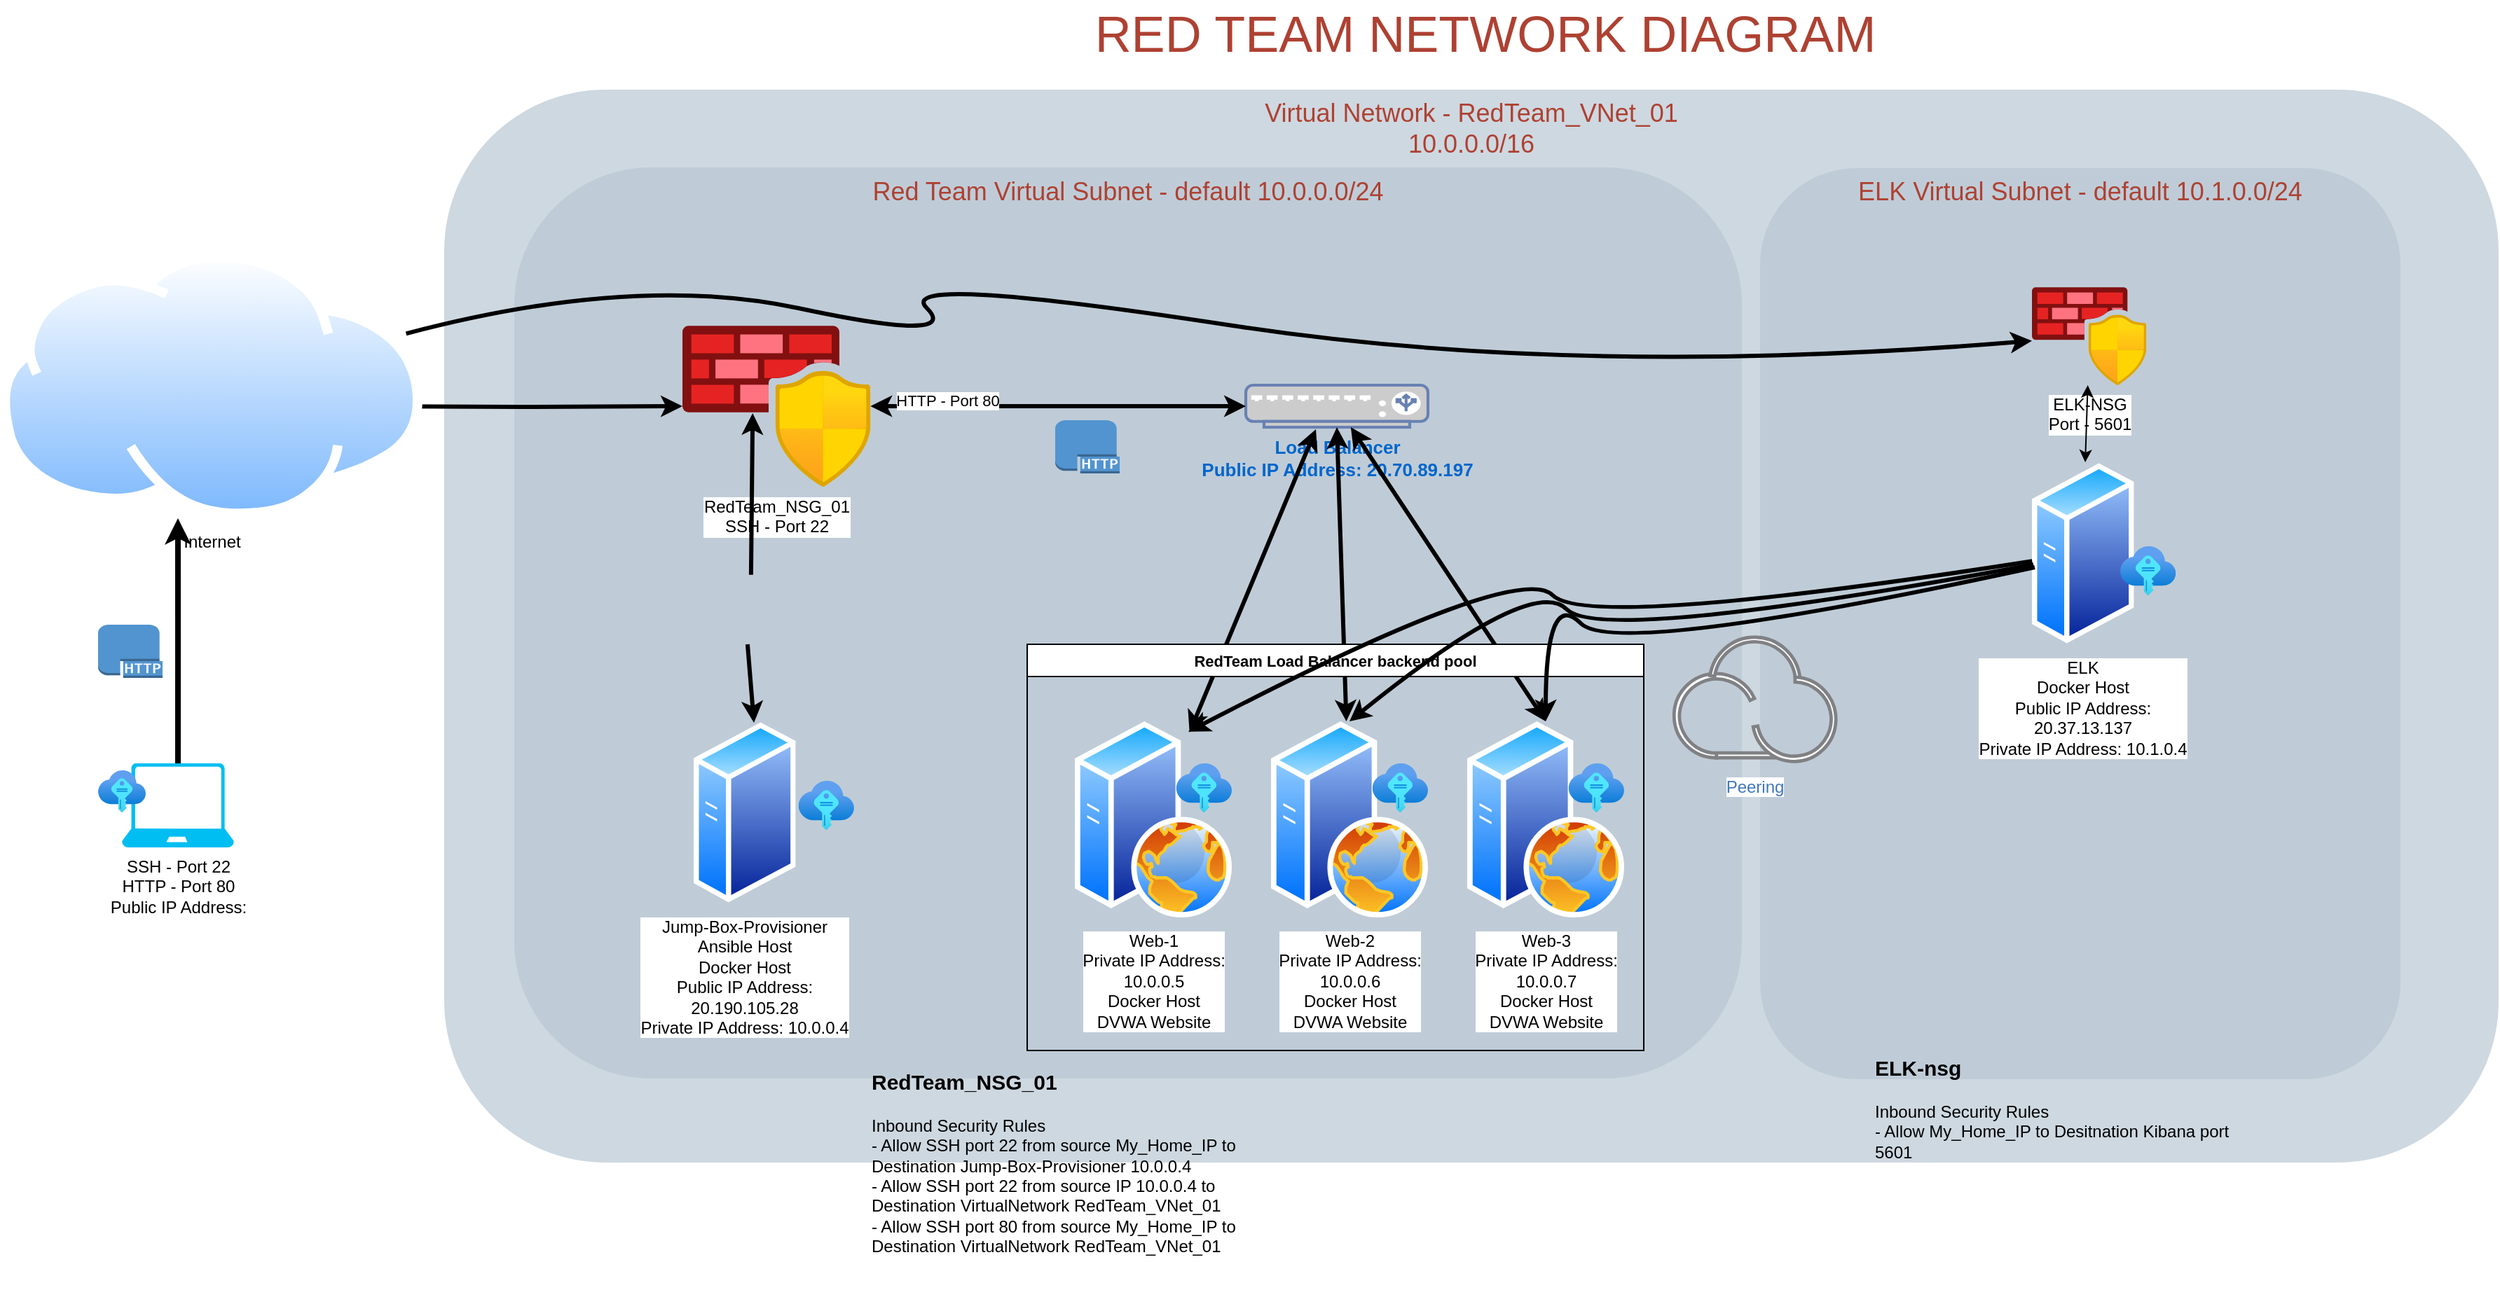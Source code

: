 <mxfile version="16.6.5" type="device" pages="2"><diagram id="a45cf8ec-cd66-6f27-3ac3-be6e809c9e4a" name="Page-1"><mxGraphModel dx="786" dy="1119" grid="1" gridSize="10" guides="1" tooltips="1" connect="1" arrows="1" fold="1" page="1" pageScale="1" pageWidth="827" pageHeight="1169" background="none" math="0" shadow="0"><root><mxCell id="0"/><mxCell id="1" parent="0"/><mxCell id="4" value="&lt;div&gt;Virtual Network - RedTeam_VNet_01&lt;/div&gt;&lt;div&gt;10.0.0.0/16&lt;br&gt;&lt;/div&gt;" style="rounded=1;whiteSpace=wrap;html=1;shadow=0;strokeColor=none;fillColor=#BAC8D3;gradientColor=none;fontSize=18;fontColor=#AE4132;verticalAlign=top;opacity=70;fontStyle=0;strokeWidth=3;" parent="1" vertex="1"><mxGeometry x="384" y="94" width="1466" height="766" as="geometry"/></mxCell><mxCell id="10" value="Red Team Virtual Subnet - default 10.0.0.0/24" style="rounded=1;whiteSpace=wrap;html=1;shadow=0;strokeColor=none;fillColor=#BAC8D3;gradientColor=none;fontSize=18;fontColor=#AE4132;verticalAlign=top;opacity=70;fontStyle=0;strokeWidth=3;" parent="1" vertex="1"><mxGeometry x="434" y="149.5" width="876" height="650.5" as="geometry"/></mxCell><mxCell id="168" value="RED TEAM NETWORK DIAGRAM" style="text;html=1;strokeColor=none;fillColor=none;align=center;verticalAlign=middle;whiteSpace=wrap;overflow=hidden;shadow=0;fontSize=36;fontColor=#AE4132;fontStyle=0" parent="1" vertex="1"><mxGeometry x="437" y="30" width="1380" height="45" as="geometry"/></mxCell><mxCell id="171" style="edgeStyle=orthogonalEdgeStyle;rounded=0;jumpStyle=none;html=1;exitX=0;exitY=0.5;entryX=0;entryY=0.5;shadow=0;labelBackgroundColor=none;startArrow=none;startFill=0;endArrow=classic;endFill=1;endSize=6;jettySize=auto;orthogonalLoop=1;strokeColor=#23445D;strokeWidth=2;fillColor=#F08705;fontFamily=Helvetica;fontSize=14;fontColor=#F08705;align=left;fontStyle=0" parent="1" source="168" target="168" edge="1"><mxGeometry relative="1" as="geometry"/></mxCell><mxCell id="uj2V_BBsMOTxBSL6JNLR-174" value="&lt;div&gt;Web-1&lt;/div&gt;&lt;div&gt;Private IP Address: &lt;br&gt;&lt;/div&gt;&lt;div&gt;10.0.0.5&lt;/div&gt;&lt;div&gt;Docker Host&lt;/div&gt;&lt;div&gt;DVWA Website&lt;br&gt;&lt;/div&gt;" style="aspect=fixed;perimeter=ellipsePerimeter;html=1;align=center;shadow=0;dashed=0;spacingTop=3;image;image=img/lib/active_directory/web_server.svg;" parent="1" vertex="1"><mxGeometry x="834" y="545" width="112" height="140" as="geometry"/></mxCell><mxCell id="uj2V_BBsMOTxBSL6JNLR-218" style="edgeStyle=orthogonalEdgeStyle;rounded=0;orthogonalLoop=1;jettySize=auto;html=1;exitX=1;exitY=0.5;exitDx=0;exitDy=0;strokeWidth=3;" parent="1" target="uj2V_BBsMOTxBSL6JNLR-183" edge="1"><mxGeometry relative="1" as="geometry"><mxPoint x="320.97" y="320" as="sourcePoint"/></mxGeometry></mxCell><mxCell id="uj2V_BBsMOTxBSL6JNLR-176" value="&lt;div&gt;Internet&lt;/div&gt;&lt;div&gt;&lt;br&gt;&lt;/div&gt;" style="aspect=fixed;perimeter=ellipsePerimeter;html=1;align=center;shadow=0;dashed=0;spacingTop=3;image;image=img/lib/active_directory/internet_cloud.svg;" parent="1" vertex="1"><mxGeometry x="67" y="210" width="301.59" height="190" as="geometry"/></mxCell><mxCell id="uj2V_BBsMOTxBSL6JNLR-179" value="&lt;div&gt;Web-2&lt;/div&gt;&lt;div&gt;Private IP Address: &lt;br&gt;&lt;/div&gt;&lt;div&gt;10.0.0.6&lt;br&gt;Docker Host&lt;/div&gt;&lt;div&gt;DVWA Website&lt;br&gt;&lt;/div&gt;" style="aspect=fixed;perimeter=ellipsePerimeter;html=1;align=center;shadow=0;dashed=0;spacingTop=3;image;image=img/lib/active_directory/web_server.svg;" parent="1" vertex="1"><mxGeometry x="974" y="545" width="112" height="140" as="geometry"/></mxCell><mxCell id="uj2V_BBsMOTxBSL6JNLR-180" value="&lt;div&gt;Web-3&lt;/div&gt;&lt;div&gt;Private IP Address: &lt;br&gt;&lt;/div&gt;&lt;div&gt;10.0.0.7&lt;/div&gt;&lt;div&gt;Docker Host&lt;/div&gt;&lt;div&gt;DVWA Website&lt;br&gt;&lt;/div&gt;" style="aspect=fixed;perimeter=ellipsePerimeter;html=1;align=center;shadow=0;dashed=0;spacingTop=3;image;image=img/lib/active_directory/web_server.svg;" parent="1" vertex="1"><mxGeometry x="1114" y="545" width="112" height="140" as="geometry"/></mxCell><mxCell id="uj2V_BBsMOTxBSL6JNLR-182" value="&lt;div style=&quot;font-size: 13px&quot;&gt;&lt;font style=&quot;font-size: 13px&quot;&gt;&lt;b&gt;Load Balancer&lt;/b&gt;&lt;/font&gt;&lt;/div&gt;&lt;div style=&quot;font-size: 13px&quot;&gt;&lt;font style=&quot;font-size: 13px&quot;&gt;&lt;b&gt;Public IP Address: 20.70.89.197&lt;/b&gt;&lt;/font&gt;&lt;/div&gt;" style="fontColor=#0066CC;verticalAlign=top;verticalLabelPosition=bottom;labelPosition=center;align=center;html=1;outlineConnect=0;fillColor=#CCCCCC;strokeColor=#6881B3;gradientColor=none;gradientDirection=north;strokeWidth=2;shape=mxgraph.networks.load_balancer;" parent="1" vertex="1"><mxGeometry x="956" y="305" width="130" height="30" as="geometry"/></mxCell><mxCell id="uj2V_BBsMOTxBSL6JNLR-183" value="&lt;div&gt;RedTeam_NSG_01&lt;/div&gt;&lt;div&gt;SSH - Port 22&lt;br&gt;&lt;/div&gt;" style="aspect=fixed;html=1;points=[];align=center;image;fontSize=12;image=img/lib/azure2/networking/Azure_Firewall_Manager.svg;" parent="1" vertex="1"><mxGeometry x="554" y="262.5" width="134.17" height="115" as="geometry"/></mxCell><mxCell id="uj2V_BBsMOTxBSL6JNLR-216" style="edgeStyle=orthogonalEdgeStyle;rounded=0;orthogonalLoop=1;jettySize=auto;html=1;exitX=0.5;exitY=0;exitDx=0;exitDy=0;exitPerimeter=0;entryX=0.5;entryY=1;entryDx=0;entryDy=0;strokeWidth=4;" parent="1" source="uj2V_BBsMOTxBSL6JNLR-184" edge="1"><mxGeometry relative="1" as="geometry"><mxPoint x="193.985" y="400" as="targetPoint"/></mxGeometry></mxCell><mxCell id="uj2V_BBsMOTxBSL6JNLR-184" value="&lt;div&gt;SSH - Port 22&lt;/div&gt;&lt;div&gt;HTTP - Port 80&lt;/div&gt;&lt;div&gt;Public IP Address: &lt;br&gt;&lt;/div&gt;" style="verticalLabelPosition=bottom;html=1;verticalAlign=top;align=center;strokeColor=none;fillColor=#00BEF2;shape=mxgraph.azure.laptop;pointerEvents=1;" parent="1" vertex="1"><mxGeometry x="153.99" y="575" width="80" height="60" as="geometry"/></mxCell><mxCell id="uj2V_BBsMOTxBSL6JNLR-197" value="" style="aspect=fixed;html=1;points=[];align=center;image;fontSize=12;image=img/lib/azure2/other/SSH_Keys.svg;" parent="1" vertex="1"><mxGeometry x="137" y="580" width="34" height="30" as="geometry"/></mxCell><mxCell id="uj2V_BBsMOTxBSL6JNLR-198" value="Jump-Box-Provisioner&lt;br&gt;&lt;div&gt;Ansible Host&lt;/div&gt;&lt;div&gt;Docker Host&lt;br&gt;&lt;/div&gt;&lt;div&gt;Public IP Address: &lt;br&gt;&lt;div class=&quot;fxc-gc-cell fxc-gc-columncell_4_7&quot; id=&quot;fxc-gc-cell-content_4_7&quot;&gt;&lt;div class=&quot;fxc-gc-text&quot;&gt;20.190.105.28&lt;/div&gt;&lt;/div&gt;&lt;/div&gt;&lt;div&gt;Private IP Address: 10.0.0.4&lt;br&gt;&lt;/div&gt;" style="aspect=fixed;perimeter=ellipsePerimeter;html=1;align=center;shadow=0;dashed=0;spacingTop=3;image;image=img/lib/active_directory/generic_server.svg;" parent="1" vertex="1"><mxGeometry x="562" y="545" width="72.8" height="130" as="geometry"/></mxCell><mxCell id="uj2V_BBsMOTxBSL6JNLR-199" value="" style="endArrow=classic;startArrow=classic;html=1;rounded=0;strokeWidth=3;" parent="1" source="uj2V_BBsMOTxBSL6JNLR-174" edge="1"><mxGeometry width="50" height="50" relative="1" as="geometry"><mxPoint x="956" y="386.5" as="sourcePoint"/><mxPoint x="1006" y="336.5" as="targetPoint"/></mxGeometry></mxCell><mxCell id="uj2V_BBsMOTxBSL6JNLR-202" value="" style="endArrow=classic;startArrow=classic;html=1;rounded=0;entryX=0.5;entryY=1;entryDx=0;entryDy=0;entryPerimeter=0;strokeWidth=3;" parent="1" source="uj2V_BBsMOTxBSL6JNLR-179" target="uj2V_BBsMOTxBSL6JNLR-182" edge="1"><mxGeometry width="50" height="50" relative="1" as="geometry"><mxPoint x="925.898" y="562.935" as="sourcePoint"/><mxPoint x="1016" y="346.5" as="targetPoint"/></mxGeometry></mxCell><mxCell id="uj2V_BBsMOTxBSL6JNLR-203" value="" style="endArrow=classic;startArrow=classic;html=1;rounded=0;exitX=0.5;exitY=0;exitDx=0;exitDy=0;strokeWidth=3;" parent="1" source="uj2V_BBsMOTxBSL6JNLR-180" target="uj2V_BBsMOTxBSL6JNLR-182" edge="1"><mxGeometry width="50" height="50" relative="1" as="geometry"><mxPoint x="935.898" y="572.935" as="sourcePoint"/><mxPoint x="1026" y="345" as="targetPoint"/></mxGeometry></mxCell><mxCell id="uj2V_BBsMOTxBSL6JNLR-204" value="" style="endArrow=classic;startArrow=classic;html=1;rounded=0;exitX=0;exitY=0.5;exitDx=0;exitDy=0;exitPerimeter=0;strokeWidth=3;" parent="1" source="uj2V_BBsMOTxBSL6JNLR-182" target="uj2V_BBsMOTxBSL6JNLR-183" edge="1"><mxGeometry width="50" height="50" relative="1" as="geometry"><mxPoint x="694" y="625" as="sourcePoint"/><mxPoint x="744" y="575" as="targetPoint"/><Array as="points"/></mxGeometry></mxCell><mxCell id="uj2V_BBsMOTxBSL6JNLR-213" value="HTTP - Port 80" style="edgeLabel;html=1;align=center;verticalAlign=middle;resizable=0;points=[];" parent="uj2V_BBsMOTxBSL6JNLR-204" vertex="1" connectable="0"><mxGeometry x="0.591" y="-4" relative="1" as="geometry"><mxPoint as="offset"/></mxGeometry></mxCell><mxCell id="uj2V_BBsMOTxBSL6JNLR-205" value="" style="endArrow=classic;startArrow=none;html=1;rounded=0;exitX=0.591;exitY=0.008;exitDx=0;exitDy=0;exitPerimeter=0;strokeWidth=3;" parent="1" source="oxg29d08rcyRlMw4THR9-174" edge="1"><mxGeometry width="50" height="50" relative="1" as="geometry"><mxPoint x="513.998" y="541.435" as="sourcePoint"/><mxPoint x="604.1" y="325" as="targetPoint"/></mxGeometry></mxCell><mxCell id="uj2V_BBsMOTxBSL6JNLR-209" value="" style="aspect=fixed;html=1;points=[];align=center;image;fontSize=12;image=img/lib/azure2/other/SSH_Keys.svg;" parent="1" vertex="1"><mxGeometry x="906.33" y="575" width="39.67" height="35" as="geometry"/></mxCell><mxCell id="uj2V_BBsMOTxBSL6JNLR-210" value="" style="aspect=fixed;html=1;points=[];align=center;image;fontSize=12;image=img/lib/azure2/other/SSH_Keys.svg;" parent="1" vertex="1"><mxGeometry x="1046.33" y="575" width="39.67" height="35" as="geometry"/></mxCell><mxCell id="uj2V_BBsMOTxBSL6JNLR-211" value="" style="aspect=fixed;html=1;points=[];align=center;image;fontSize=12;image=img/lib/azure2/other/SSH_Keys.svg;" parent="1" vertex="1"><mxGeometry x="1186.33" y="575" width="39.67" height="35" as="geometry"/></mxCell><mxCell id="uj2V_BBsMOTxBSL6JNLR-212" value="" style="aspect=fixed;html=1;points=[];align=center;image;fontSize=12;image=img/lib/azure2/other/SSH_Keys.svg;" parent="1" vertex="1"><mxGeometry x="636.8" y="587.5" width="39.67" height="35" as="geometry"/></mxCell><mxCell id="uj2V_BBsMOTxBSL6JNLR-220" value="&lt;div&gt;&lt;br&gt;&lt;/div&gt;&lt;div style=&quot;font-size: 15px&quot;&gt;&lt;b&gt;RedTeam_NSG_01&amp;nbsp;&lt;/b&gt;&lt;/div&gt;&lt;div&gt;&lt;br&gt;&lt;/div&gt;&lt;div&gt;Inbound Security Rules&lt;/div&gt;&lt;div&gt;- Allow SSH port 22 from source My_Home_IP to Destination Jump-Box-Provisioner 10.0.0.4&lt;/div&gt;&lt;div&gt;- Allow SSH port 22 from source IP 10.0.0.4 to Destination VirtualNetwork RedTeam_VNet_01&lt;/div&gt;&lt;div&gt;- Allow SSH port 80 from source My_Home_IP to Destination VirtualNetwork RedTeam_VNet_01&lt;/div&gt;" style="text;html=1;strokeColor=none;fillColor=none;spacing=5;spacingTop=-20;whiteSpace=wrap;overflow=hidden;rounded=0;" parent="1" vertex="1"><mxGeometry x="684.0" y="790" width="290" height="165" as="geometry"/></mxCell><mxCell id="uj2V_BBsMOTxBSL6JNLR-223" value="RedTeam Load Balancer backend pool" style="swimlane;fontSize=11;" parent="1" vertex="1"><mxGeometry x="800" y="490" width="440" height="290" as="geometry"/></mxCell><mxCell id="oxg29d08rcyRlMw4THR9-171" value="ELK Virtual Subnet - default 10.1.0.0/24" style="rounded=1;whiteSpace=wrap;html=1;shadow=0;strokeColor=none;fillColor=#BAC8D3;gradientColor=none;fontSize=18;fontColor=#AE4132;verticalAlign=top;opacity=70;fontStyle=0;strokeWidth=3;" parent="1" vertex="1"><mxGeometry x="1323" y="150" width="457" height="650.5" as="geometry"/></mxCell><mxCell id="oxg29d08rcyRlMw4THR9-173" value="&lt;div&gt;ELK&lt;/div&gt;&lt;div&gt;Docker Host&lt;/div&gt;&lt;div&gt;Public IP Address: &lt;br&gt;&lt;div class=&quot;fxc-gc-cell fxc-gc-columncell_4_7&quot; id=&quot;fxc-gc-cell-content_4_7&quot;&gt;&lt;div class=&quot;fxc-gc-text&quot;&gt;20.37.13.137&lt;/div&gt;&lt;/div&gt;&lt;/div&gt;&lt;div&gt;Private IP Address: 10.1.0.4&lt;br&gt;&lt;/div&gt;" style="aspect=fixed;perimeter=ellipsePerimeter;html=1;align=center;shadow=0;dashed=0;spacingTop=3;image;image=img/lib/active_directory/generic_server.svg;" parent="1" vertex="1"><mxGeometry x="1517" y="360" width="72.8" height="130" as="geometry"/></mxCell><mxCell id="oxg29d08rcyRlMw4THR9-174" value="" style="shape=image;html=1;verticalAlign=top;verticalLabelPosition=bottom;labelBackgroundColor=#ffffff;imageAspect=0;aspect=fixed;image=https://cdn3.iconfinder.com/data/icons/lynx/16x16/places/gnome-fs-ssh.png" parent="1" vertex="1"><mxGeometry x="573.4" y="440" width="50" height="50" as="geometry"/></mxCell><mxCell id="oxg29d08rcyRlMw4THR9-175" value="" style="endArrow=none;startArrow=classic;html=1;rounded=0;exitX=0.591;exitY=0.008;exitDx=0;exitDy=0;exitPerimeter=0;strokeWidth=3;" parent="1" source="uj2V_BBsMOTxBSL6JNLR-198" target="oxg29d08rcyRlMw4THR9-174" edge="1"><mxGeometry width="50" height="50" relative="1" as="geometry"><mxPoint x="605.025" y="546.04" as="sourcePoint"/><mxPoint x="604.1" y="325" as="targetPoint"/></mxGeometry></mxCell><mxCell id="oxg29d08rcyRlMw4THR9-177" value="" style="shape=image;html=1;verticalAlign=top;verticalLabelPosition=bottom;labelBackgroundColor=#ffffff;imageAspect=0;aspect=fixed;image=https://cdn3.iconfinder.com/data/icons/lynx/16x16/places/gnome-fs-ssh.png" parent="1" vertex="1"><mxGeometry x="200" y="470" width="50" height="50" as="geometry"/></mxCell><mxCell id="oxg29d08rcyRlMw4THR9-178" value="" style="outlineConnect=0;dashed=0;verticalLabelPosition=bottom;verticalAlign=top;align=center;html=1;shape=mxgraph.aws3.http_protocol;fillColor=#5294CF;gradientColor=none;" parent="1" vertex="1"><mxGeometry x="137" y="476" width="46" height="38" as="geometry"/></mxCell><mxCell id="oxg29d08rcyRlMw4THR9-179" value="" style="outlineConnect=0;dashed=0;verticalLabelPosition=bottom;verticalAlign=top;align=center;html=1;shape=mxgraph.aws3.http_protocol;fillColor=#5294CF;gradientColor=none;" parent="1" vertex="1"><mxGeometry x="820" y="330" width="46" height="38" as="geometry"/></mxCell><mxCell id="oxg29d08rcyRlMw4THR9-183" value="Peering" style="aspect=fixed;perimeter=ellipsePerimeter;html=1;align=center;shadow=0;dashed=0;fontColor=#4277BB;labelBackgroundColor=#ffffff;fontSize=12;spacingTop=3;image;image=img/lib/ibm/miscellaneous/peer_cloud.svg;" parent="1" vertex="1"><mxGeometry x="1260" y="483.6" width="118.7" height="91.4" as="geometry"/></mxCell><mxCell id="oxg29d08rcyRlMw4THR9-184" value="" style="curved=1;endArrow=classic;html=1;rounded=0;strokeWidth=3;entryX=0.75;entryY=0;entryDx=0;entryDy=0;" parent="1" source="oxg29d08rcyRlMw4THR9-173" target="uj2V_BBsMOTxBSL6JNLR-174" edge="1"><mxGeometry width="50" height="50" relative="1" as="geometry"><mxPoint x="1150" y="480" as="sourcePoint"/><mxPoint x="1200" y="430" as="targetPoint"/><Array as="points"><mxPoint x="1200" y="480"/><mxPoint x="1150" y="430"/></Array></mxGeometry></mxCell><mxCell id="oxg29d08rcyRlMw4THR9-185" value="" style="curved=1;endArrow=classic;html=1;rounded=0;strokeWidth=3;entryX=0.5;entryY=0;entryDx=0;entryDy=0;exitX=0.014;exitY=0.562;exitDx=0;exitDy=0;exitPerimeter=0;" parent="1" source="oxg29d08rcyRlMw4THR9-173" target="uj2V_BBsMOTxBSL6JNLR-179" edge="1"><mxGeometry width="50" height="50" relative="1" as="geometry"><mxPoint x="1527.138" y="440.65" as="sourcePoint"/><mxPoint x="925.044" y="562.39" as="targetPoint"/><Array as="points"><mxPoint x="1210" y="490"/><mxPoint x="1160" y="440"/></Array></mxGeometry></mxCell><mxCell id="oxg29d08rcyRlMw4THR9-186" value="" style="curved=1;endArrow=classic;html=1;rounded=0;strokeWidth=3;entryX=0.5;entryY=0;entryDx=0;entryDy=0;exitX=0.027;exitY=0.577;exitDx=0;exitDy=0;exitPerimeter=0;" parent="1" source="oxg29d08rcyRlMw4THR9-173" target="uj2V_BBsMOTxBSL6JNLR-180" edge="1"><mxGeometry width="50" height="50" relative="1" as="geometry"><mxPoint x="1537.138" y="450.65" as="sourcePoint"/><mxPoint x="935.044" y="572.39" as="targetPoint"/><Array as="points"><mxPoint x="1220" y="500"/><mxPoint x="1170" y="450"/></Array></mxGeometry></mxCell><mxCell id="oxg29d08rcyRlMw4THR9-187" value="" style="curved=1;endArrow=classic;html=1;rounded=0;strokeWidth=3;" parent="1" source="uj2V_BBsMOTxBSL6JNLR-176" target="tUWl3a2ZUG0JT_nL7p1X-171" edge="1"><mxGeometry width="50" height="50" relative="1" as="geometry"><mxPoint x="1061.419" y="218.06" as="sourcePoint"/><mxPoint x="573.4" y="330" as="targetPoint"/><Array as="points"><mxPoint x="520" y="225"/><mxPoint x="753.4" y="275"/><mxPoint x="703.4" y="225"/><mxPoint x="1190" y="300"/></Array></mxGeometry></mxCell><mxCell id="oxg29d08rcyRlMw4THR9-188" value="&lt;div&gt;&lt;br&gt;&lt;/div&gt;&lt;div&gt;&lt;font size=&quot;1&quot;&gt;&lt;b style=&quot;font-size: 15px&quot;&gt;ELK-nsg&lt;/b&gt;&lt;/font&gt;&lt;/div&gt;&lt;div&gt;&lt;br&gt;&lt;/div&gt;&lt;div&gt;Inbound Security Rules&lt;/div&gt;&lt;div&gt;- Allow My_Home_IP to Desitnation Kibana port 5601&lt;br&gt;&lt;/div&gt;" style="text;html=1;strokeColor=none;fillColor=none;spacing=5;spacingTop=-20;whiteSpace=wrap;overflow=hidden;rounded=0;" parent="1" vertex="1"><mxGeometry x="1400.0" y="780" width="290" height="165" as="geometry"/></mxCell><mxCell id="oxg29d08rcyRlMw4THR9-189" value="" style="aspect=fixed;html=1;points=[];align=center;image;fontSize=12;image=img/lib/azure2/other/SSH_Keys.svg;" parent="1" vertex="1"><mxGeometry x="1580" y="420" width="39.67" height="35" as="geometry"/></mxCell><mxCell id="tUWl3a2ZUG0JT_nL7p1X-171" value="&lt;div&gt;ELK-NSG&lt;/div&gt;&lt;div&gt;Port - 5601&lt;/div&gt;" style="aspect=fixed;html=1;points=[];align=center;image;fontSize=12;image=img/lib/azure2/networking/Azure_Firewall_Manager.svg;" vertex="1" parent="1"><mxGeometry x="1517" y="235" width="81.67" height="70" as="geometry"/></mxCell><mxCell id="tUWl3a2ZUG0JT_nL7p1X-173" value="" style="endArrow=classic;startArrow=classic;html=1;rounded=0;" edge="1" parent="1" source="oxg29d08rcyRlMw4THR9-173" target="tUWl3a2ZUG0JT_nL7p1X-171"><mxGeometry width="50" height="50" relative="1" as="geometry"><mxPoint x="1530" y="320" as="sourcePoint"/><mxPoint x="1580" y="270" as="targetPoint"/></mxGeometry></mxCell></root></mxGraphModel></diagram><diagram id="D_r-RKR1gYayRti-tkRa" name="Page-2"><mxGraphModel dx="2066" dy="1127" grid="1" gridSize="10" guides="1" tooltips="1" connect="1" arrows="1" fold="1" page="1" pageScale="1" pageWidth="850" pageHeight="1100" math="0" shadow="0"><root><mxCell id="4Q_pc_8AdlIcXJUzZSOx-0"/><mxCell id="4Q_pc_8AdlIcXJUzZSOx-1" parent="4Q_pc_8AdlIcXJUzZSOx-0"/></root></mxGraphModel></diagram></mxfile>